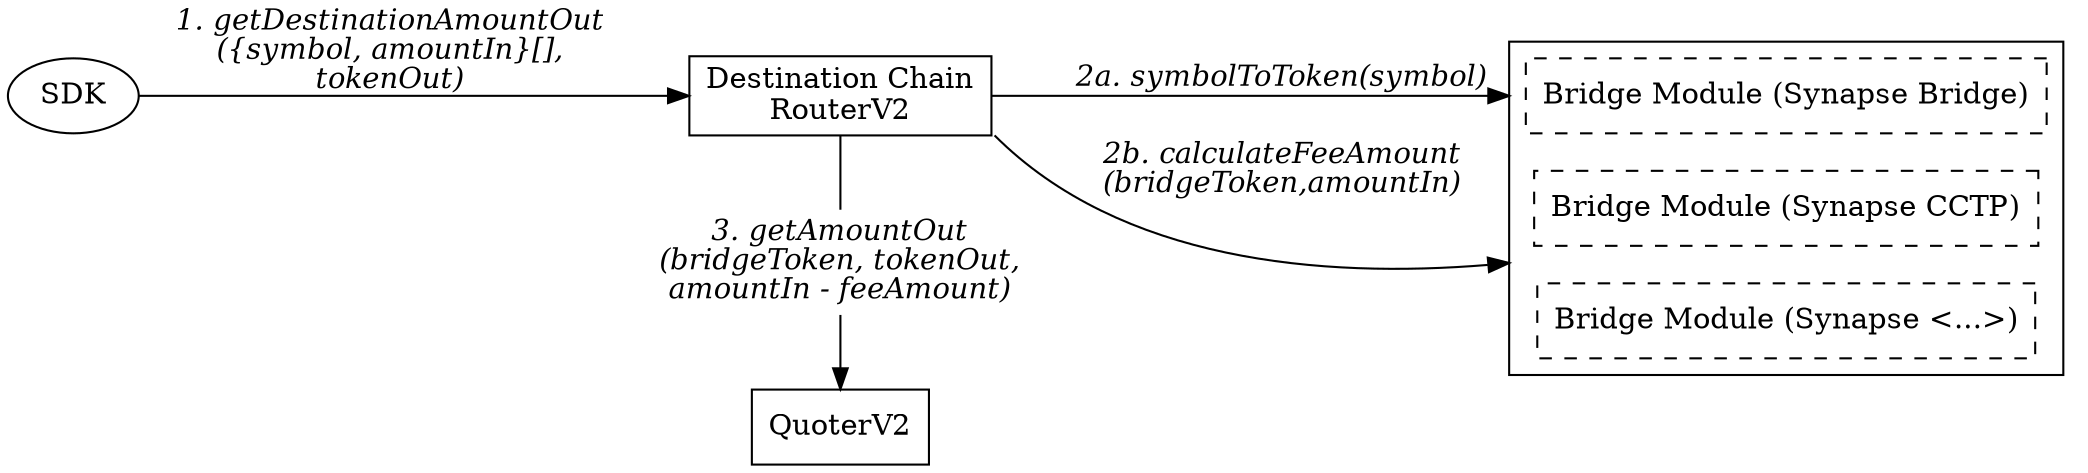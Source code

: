 digraph {
    compound = true;
    
    sdk [label = "SDK";];
    router [label = "Destination Chain\nRouterV2";shape = rect;];
    getAmountOut [label = <<I>3. getAmountOut<br></br>(bridgeToken, tokenOut,<br></br>amountIn - feeAmount)</I>>;shape = none;];
    quoter [label = "QuoterV2";shape = rect;];
    
    rankdir = "LR";
    sdk -> router [label = <<I>1. getDestinationAmountOut<br></br>({symbol, amountIn}[],<br></br>tokenOut)</I>>;];
    
    subgraph cluster1 {
        node [shape = rect; style = dashed;];
        module1 [label = "Bridge Module (Synapse Bridge)";];
        module2 [label = "Bridge Module (Synapse CCTP)";];
        module3 [label = "Bridge Module (Synapse <...>)";];
    }
    
    subgraph {
        rank = same;
        router -> getAmountOut [dir = none;];
        getAmountOut -> quoter;
    }
    
    router -> module1 [label = <<I>2a. symbolToToken(symbol)</I>>; lhead = cluster1; weight = 10;];
    router:se -> module2 [label = <<I>2b. calculateFeeAmount<br></br>(bridgeToken,amountIn)</I>>; lhead = cluster1;];
}